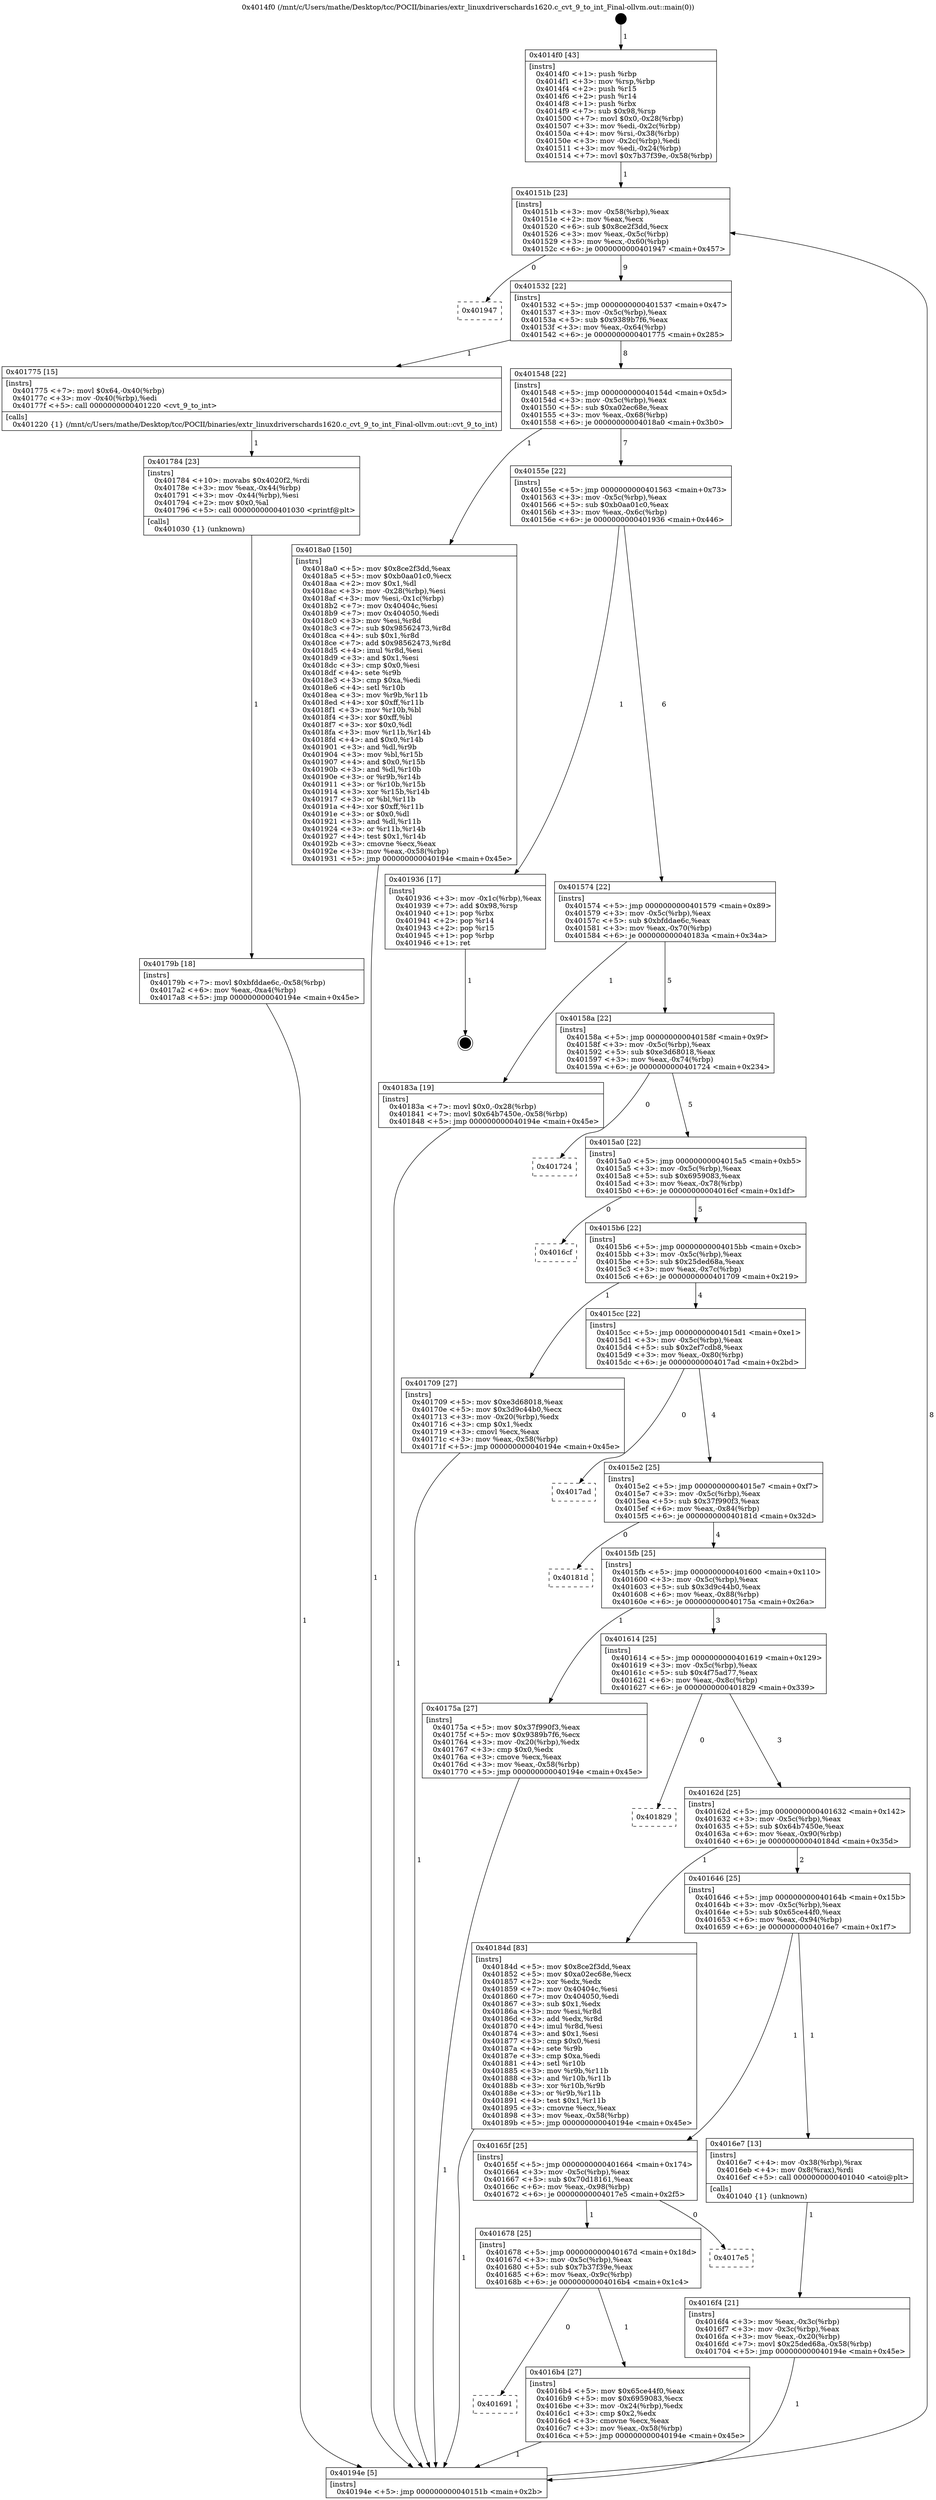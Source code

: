 digraph "0x4014f0" {
  label = "0x4014f0 (/mnt/c/Users/mathe/Desktop/tcc/POCII/binaries/extr_linuxdriverschards1620.c_cvt_9_to_int_Final-ollvm.out::main(0))"
  labelloc = "t"
  node[shape=record]

  Entry [label="",width=0.3,height=0.3,shape=circle,fillcolor=black,style=filled]
  "0x40151b" [label="{
     0x40151b [23]\l
     | [instrs]\l
     &nbsp;&nbsp;0x40151b \<+3\>: mov -0x58(%rbp),%eax\l
     &nbsp;&nbsp;0x40151e \<+2\>: mov %eax,%ecx\l
     &nbsp;&nbsp;0x401520 \<+6\>: sub $0x8ce2f3dd,%ecx\l
     &nbsp;&nbsp;0x401526 \<+3\>: mov %eax,-0x5c(%rbp)\l
     &nbsp;&nbsp;0x401529 \<+3\>: mov %ecx,-0x60(%rbp)\l
     &nbsp;&nbsp;0x40152c \<+6\>: je 0000000000401947 \<main+0x457\>\l
  }"]
  "0x401947" [label="{
     0x401947\l
  }", style=dashed]
  "0x401532" [label="{
     0x401532 [22]\l
     | [instrs]\l
     &nbsp;&nbsp;0x401532 \<+5\>: jmp 0000000000401537 \<main+0x47\>\l
     &nbsp;&nbsp;0x401537 \<+3\>: mov -0x5c(%rbp),%eax\l
     &nbsp;&nbsp;0x40153a \<+5\>: sub $0x9389b7f6,%eax\l
     &nbsp;&nbsp;0x40153f \<+3\>: mov %eax,-0x64(%rbp)\l
     &nbsp;&nbsp;0x401542 \<+6\>: je 0000000000401775 \<main+0x285\>\l
  }"]
  Exit [label="",width=0.3,height=0.3,shape=circle,fillcolor=black,style=filled,peripheries=2]
  "0x401775" [label="{
     0x401775 [15]\l
     | [instrs]\l
     &nbsp;&nbsp;0x401775 \<+7\>: movl $0x64,-0x40(%rbp)\l
     &nbsp;&nbsp;0x40177c \<+3\>: mov -0x40(%rbp),%edi\l
     &nbsp;&nbsp;0x40177f \<+5\>: call 0000000000401220 \<cvt_9_to_int\>\l
     | [calls]\l
     &nbsp;&nbsp;0x401220 \{1\} (/mnt/c/Users/mathe/Desktop/tcc/POCII/binaries/extr_linuxdriverschards1620.c_cvt_9_to_int_Final-ollvm.out::cvt_9_to_int)\l
  }"]
  "0x401548" [label="{
     0x401548 [22]\l
     | [instrs]\l
     &nbsp;&nbsp;0x401548 \<+5\>: jmp 000000000040154d \<main+0x5d\>\l
     &nbsp;&nbsp;0x40154d \<+3\>: mov -0x5c(%rbp),%eax\l
     &nbsp;&nbsp;0x401550 \<+5\>: sub $0xa02ec68e,%eax\l
     &nbsp;&nbsp;0x401555 \<+3\>: mov %eax,-0x68(%rbp)\l
     &nbsp;&nbsp;0x401558 \<+6\>: je 00000000004018a0 \<main+0x3b0\>\l
  }"]
  "0x40179b" [label="{
     0x40179b [18]\l
     | [instrs]\l
     &nbsp;&nbsp;0x40179b \<+7\>: movl $0xbfddae6c,-0x58(%rbp)\l
     &nbsp;&nbsp;0x4017a2 \<+6\>: mov %eax,-0xa4(%rbp)\l
     &nbsp;&nbsp;0x4017a8 \<+5\>: jmp 000000000040194e \<main+0x45e\>\l
  }"]
  "0x4018a0" [label="{
     0x4018a0 [150]\l
     | [instrs]\l
     &nbsp;&nbsp;0x4018a0 \<+5\>: mov $0x8ce2f3dd,%eax\l
     &nbsp;&nbsp;0x4018a5 \<+5\>: mov $0xb0aa01c0,%ecx\l
     &nbsp;&nbsp;0x4018aa \<+2\>: mov $0x1,%dl\l
     &nbsp;&nbsp;0x4018ac \<+3\>: mov -0x28(%rbp),%esi\l
     &nbsp;&nbsp;0x4018af \<+3\>: mov %esi,-0x1c(%rbp)\l
     &nbsp;&nbsp;0x4018b2 \<+7\>: mov 0x40404c,%esi\l
     &nbsp;&nbsp;0x4018b9 \<+7\>: mov 0x404050,%edi\l
     &nbsp;&nbsp;0x4018c0 \<+3\>: mov %esi,%r8d\l
     &nbsp;&nbsp;0x4018c3 \<+7\>: sub $0x98562473,%r8d\l
     &nbsp;&nbsp;0x4018ca \<+4\>: sub $0x1,%r8d\l
     &nbsp;&nbsp;0x4018ce \<+7\>: add $0x98562473,%r8d\l
     &nbsp;&nbsp;0x4018d5 \<+4\>: imul %r8d,%esi\l
     &nbsp;&nbsp;0x4018d9 \<+3\>: and $0x1,%esi\l
     &nbsp;&nbsp;0x4018dc \<+3\>: cmp $0x0,%esi\l
     &nbsp;&nbsp;0x4018df \<+4\>: sete %r9b\l
     &nbsp;&nbsp;0x4018e3 \<+3\>: cmp $0xa,%edi\l
     &nbsp;&nbsp;0x4018e6 \<+4\>: setl %r10b\l
     &nbsp;&nbsp;0x4018ea \<+3\>: mov %r9b,%r11b\l
     &nbsp;&nbsp;0x4018ed \<+4\>: xor $0xff,%r11b\l
     &nbsp;&nbsp;0x4018f1 \<+3\>: mov %r10b,%bl\l
     &nbsp;&nbsp;0x4018f4 \<+3\>: xor $0xff,%bl\l
     &nbsp;&nbsp;0x4018f7 \<+3\>: xor $0x0,%dl\l
     &nbsp;&nbsp;0x4018fa \<+3\>: mov %r11b,%r14b\l
     &nbsp;&nbsp;0x4018fd \<+4\>: and $0x0,%r14b\l
     &nbsp;&nbsp;0x401901 \<+3\>: and %dl,%r9b\l
     &nbsp;&nbsp;0x401904 \<+3\>: mov %bl,%r15b\l
     &nbsp;&nbsp;0x401907 \<+4\>: and $0x0,%r15b\l
     &nbsp;&nbsp;0x40190b \<+3\>: and %dl,%r10b\l
     &nbsp;&nbsp;0x40190e \<+3\>: or %r9b,%r14b\l
     &nbsp;&nbsp;0x401911 \<+3\>: or %r10b,%r15b\l
     &nbsp;&nbsp;0x401914 \<+3\>: xor %r15b,%r14b\l
     &nbsp;&nbsp;0x401917 \<+3\>: or %bl,%r11b\l
     &nbsp;&nbsp;0x40191a \<+4\>: xor $0xff,%r11b\l
     &nbsp;&nbsp;0x40191e \<+3\>: or $0x0,%dl\l
     &nbsp;&nbsp;0x401921 \<+3\>: and %dl,%r11b\l
     &nbsp;&nbsp;0x401924 \<+3\>: or %r11b,%r14b\l
     &nbsp;&nbsp;0x401927 \<+4\>: test $0x1,%r14b\l
     &nbsp;&nbsp;0x40192b \<+3\>: cmovne %ecx,%eax\l
     &nbsp;&nbsp;0x40192e \<+3\>: mov %eax,-0x58(%rbp)\l
     &nbsp;&nbsp;0x401931 \<+5\>: jmp 000000000040194e \<main+0x45e\>\l
  }"]
  "0x40155e" [label="{
     0x40155e [22]\l
     | [instrs]\l
     &nbsp;&nbsp;0x40155e \<+5\>: jmp 0000000000401563 \<main+0x73\>\l
     &nbsp;&nbsp;0x401563 \<+3\>: mov -0x5c(%rbp),%eax\l
     &nbsp;&nbsp;0x401566 \<+5\>: sub $0xb0aa01c0,%eax\l
     &nbsp;&nbsp;0x40156b \<+3\>: mov %eax,-0x6c(%rbp)\l
     &nbsp;&nbsp;0x40156e \<+6\>: je 0000000000401936 \<main+0x446\>\l
  }"]
  "0x401784" [label="{
     0x401784 [23]\l
     | [instrs]\l
     &nbsp;&nbsp;0x401784 \<+10\>: movabs $0x4020f2,%rdi\l
     &nbsp;&nbsp;0x40178e \<+3\>: mov %eax,-0x44(%rbp)\l
     &nbsp;&nbsp;0x401791 \<+3\>: mov -0x44(%rbp),%esi\l
     &nbsp;&nbsp;0x401794 \<+2\>: mov $0x0,%al\l
     &nbsp;&nbsp;0x401796 \<+5\>: call 0000000000401030 \<printf@plt\>\l
     | [calls]\l
     &nbsp;&nbsp;0x401030 \{1\} (unknown)\l
  }"]
  "0x401936" [label="{
     0x401936 [17]\l
     | [instrs]\l
     &nbsp;&nbsp;0x401936 \<+3\>: mov -0x1c(%rbp),%eax\l
     &nbsp;&nbsp;0x401939 \<+7\>: add $0x98,%rsp\l
     &nbsp;&nbsp;0x401940 \<+1\>: pop %rbx\l
     &nbsp;&nbsp;0x401941 \<+2\>: pop %r14\l
     &nbsp;&nbsp;0x401943 \<+2\>: pop %r15\l
     &nbsp;&nbsp;0x401945 \<+1\>: pop %rbp\l
     &nbsp;&nbsp;0x401946 \<+1\>: ret\l
  }"]
  "0x401574" [label="{
     0x401574 [22]\l
     | [instrs]\l
     &nbsp;&nbsp;0x401574 \<+5\>: jmp 0000000000401579 \<main+0x89\>\l
     &nbsp;&nbsp;0x401579 \<+3\>: mov -0x5c(%rbp),%eax\l
     &nbsp;&nbsp;0x40157c \<+5\>: sub $0xbfddae6c,%eax\l
     &nbsp;&nbsp;0x401581 \<+3\>: mov %eax,-0x70(%rbp)\l
     &nbsp;&nbsp;0x401584 \<+6\>: je 000000000040183a \<main+0x34a\>\l
  }"]
  "0x4016f4" [label="{
     0x4016f4 [21]\l
     | [instrs]\l
     &nbsp;&nbsp;0x4016f4 \<+3\>: mov %eax,-0x3c(%rbp)\l
     &nbsp;&nbsp;0x4016f7 \<+3\>: mov -0x3c(%rbp),%eax\l
     &nbsp;&nbsp;0x4016fa \<+3\>: mov %eax,-0x20(%rbp)\l
     &nbsp;&nbsp;0x4016fd \<+7\>: movl $0x25ded68a,-0x58(%rbp)\l
     &nbsp;&nbsp;0x401704 \<+5\>: jmp 000000000040194e \<main+0x45e\>\l
  }"]
  "0x40183a" [label="{
     0x40183a [19]\l
     | [instrs]\l
     &nbsp;&nbsp;0x40183a \<+7\>: movl $0x0,-0x28(%rbp)\l
     &nbsp;&nbsp;0x401841 \<+7\>: movl $0x64b7450e,-0x58(%rbp)\l
     &nbsp;&nbsp;0x401848 \<+5\>: jmp 000000000040194e \<main+0x45e\>\l
  }"]
  "0x40158a" [label="{
     0x40158a [22]\l
     | [instrs]\l
     &nbsp;&nbsp;0x40158a \<+5\>: jmp 000000000040158f \<main+0x9f\>\l
     &nbsp;&nbsp;0x40158f \<+3\>: mov -0x5c(%rbp),%eax\l
     &nbsp;&nbsp;0x401592 \<+5\>: sub $0xe3d68018,%eax\l
     &nbsp;&nbsp;0x401597 \<+3\>: mov %eax,-0x74(%rbp)\l
     &nbsp;&nbsp;0x40159a \<+6\>: je 0000000000401724 \<main+0x234\>\l
  }"]
  "0x4014f0" [label="{
     0x4014f0 [43]\l
     | [instrs]\l
     &nbsp;&nbsp;0x4014f0 \<+1\>: push %rbp\l
     &nbsp;&nbsp;0x4014f1 \<+3\>: mov %rsp,%rbp\l
     &nbsp;&nbsp;0x4014f4 \<+2\>: push %r15\l
     &nbsp;&nbsp;0x4014f6 \<+2\>: push %r14\l
     &nbsp;&nbsp;0x4014f8 \<+1\>: push %rbx\l
     &nbsp;&nbsp;0x4014f9 \<+7\>: sub $0x98,%rsp\l
     &nbsp;&nbsp;0x401500 \<+7\>: movl $0x0,-0x28(%rbp)\l
     &nbsp;&nbsp;0x401507 \<+3\>: mov %edi,-0x2c(%rbp)\l
     &nbsp;&nbsp;0x40150a \<+4\>: mov %rsi,-0x38(%rbp)\l
     &nbsp;&nbsp;0x40150e \<+3\>: mov -0x2c(%rbp),%edi\l
     &nbsp;&nbsp;0x401511 \<+3\>: mov %edi,-0x24(%rbp)\l
     &nbsp;&nbsp;0x401514 \<+7\>: movl $0x7b37f39e,-0x58(%rbp)\l
  }"]
  "0x401724" [label="{
     0x401724\l
  }", style=dashed]
  "0x4015a0" [label="{
     0x4015a0 [22]\l
     | [instrs]\l
     &nbsp;&nbsp;0x4015a0 \<+5\>: jmp 00000000004015a5 \<main+0xb5\>\l
     &nbsp;&nbsp;0x4015a5 \<+3\>: mov -0x5c(%rbp),%eax\l
     &nbsp;&nbsp;0x4015a8 \<+5\>: sub $0x6959083,%eax\l
     &nbsp;&nbsp;0x4015ad \<+3\>: mov %eax,-0x78(%rbp)\l
     &nbsp;&nbsp;0x4015b0 \<+6\>: je 00000000004016cf \<main+0x1df\>\l
  }"]
  "0x40194e" [label="{
     0x40194e [5]\l
     | [instrs]\l
     &nbsp;&nbsp;0x40194e \<+5\>: jmp 000000000040151b \<main+0x2b\>\l
  }"]
  "0x4016cf" [label="{
     0x4016cf\l
  }", style=dashed]
  "0x4015b6" [label="{
     0x4015b6 [22]\l
     | [instrs]\l
     &nbsp;&nbsp;0x4015b6 \<+5\>: jmp 00000000004015bb \<main+0xcb\>\l
     &nbsp;&nbsp;0x4015bb \<+3\>: mov -0x5c(%rbp),%eax\l
     &nbsp;&nbsp;0x4015be \<+5\>: sub $0x25ded68a,%eax\l
     &nbsp;&nbsp;0x4015c3 \<+3\>: mov %eax,-0x7c(%rbp)\l
     &nbsp;&nbsp;0x4015c6 \<+6\>: je 0000000000401709 \<main+0x219\>\l
  }"]
  "0x401691" [label="{
     0x401691\l
  }", style=dashed]
  "0x401709" [label="{
     0x401709 [27]\l
     | [instrs]\l
     &nbsp;&nbsp;0x401709 \<+5\>: mov $0xe3d68018,%eax\l
     &nbsp;&nbsp;0x40170e \<+5\>: mov $0x3d9c44b0,%ecx\l
     &nbsp;&nbsp;0x401713 \<+3\>: mov -0x20(%rbp),%edx\l
     &nbsp;&nbsp;0x401716 \<+3\>: cmp $0x1,%edx\l
     &nbsp;&nbsp;0x401719 \<+3\>: cmovl %ecx,%eax\l
     &nbsp;&nbsp;0x40171c \<+3\>: mov %eax,-0x58(%rbp)\l
     &nbsp;&nbsp;0x40171f \<+5\>: jmp 000000000040194e \<main+0x45e\>\l
  }"]
  "0x4015cc" [label="{
     0x4015cc [22]\l
     | [instrs]\l
     &nbsp;&nbsp;0x4015cc \<+5\>: jmp 00000000004015d1 \<main+0xe1\>\l
     &nbsp;&nbsp;0x4015d1 \<+3\>: mov -0x5c(%rbp),%eax\l
     &nbsp;&nbsp;0x4015d4 \<+5\>: sub $0x2ef7cdb8,%eax\l
     &nbsp;&nbsp;0x4015d9 \<+3\>: mov %eax,-0x80(%rbp)\l
     &nbsp;&nbsp;0x4015dc \<+6\>: je 00000000004017ad \<main+0x2bd\>\l
  }"]
  "0x4016b4" [label="{
     0x4016b4 [27]\l
     | [instrs]\l
     &nbsp;&nbsp;0x4016b4 \<+5\>: mov $0x65ce44f0,%eax\l
     &nbsp;&nbsp;0x4016b9 \<+5\>: mov $0x6959083,%ecx\l
     &nbsp;&nbsp;0x4016be \<+3\>: mov -0x24(%rbp),%edx\l
     &nbsp;&nbsp;0x4016c1 \<+3\>: cmp $0x2,%edx\l
     &nbsp;&nbsp;0x4016c4 \<+3\>: cmovne %ecx,%eax\l
     &nbsp;&nbsp;0x4016c7 \<+3\>: mov %eax,-0x58(%rbp)\l
     &nbsp;&nbsp;0x4016ca \<+5\>: jmp 000000000040194e \<main+0x45e\>\l
  }"]
  "0x4017ad" [label="{
     0x4017ad\l
  }", style=dashed]
  "0x4015e2" [label="{
     0x4015e2 [25]\l
     | [instrs]\l
     &nbsp;&nbsp;0x4015e2 \<+5\>: jmp 00000000004015e7 \<main+0xf7\>\l
     &nbsp;&nbsp;0x4015e7 \<+3\>: mov -0x5c(%rbp),%eax\l
     &nbsp;&nbsp;0x4015ea \<+5\>: sub $0x37f990f3,%eax\l
     &nbsp;&nbsp;0x4015ef \<+6\>: mov %eax,-0x84(%rbp)\l
     &nbsp;&nbsp;0x4015f5 \<+6\>: je 000000000040181d \<main+0x32d\>\l
  }"]
  "0x401678" [label="{
     0x401678 [25]\l
     | [instrs]\l
     &nbsp;&nbsp;0x401678 \<+5\>: jmp 000000000040167d \<main+0x18d\>\l
     &nbsp;&nbsp;0x40167d \<+3\>: mov -0x5c(%rbp),%eax\l
     &nbsp;&nbsp;0x401680 \<+5\>: sub $0x7b37f39e,%eax\l
     &nbsp;&nbsp;0x401685 \<+6\>: mov %eax,-0x9c(%rbp)\l
     &nbsp;&nbsp;0x40168b \<+6\>: je 00000000004016b4 \<main+0x1c4\>\l
  }"]
  "0x40181d" [label="{
     0x40181d\l
  }", style=dashed]
  "0x4015fb" [label="{
     0x4015fb [25]\l
     | [instrs]\l
     &nbsp;&nbsp;0x4015fb \<+5\>: jmp 0000000000401600 \<main+0x110\>\l
     &nbsp;&nbsp;0x401600 \<+3\>: mov -0x5c(%rbp),%eax\l
     &nbsp;&nbsp;0x401603 \<+5\>: sub $0x3d9c44b0,%eax\l
     &nbsp;&nbsp;0x401608 \<+6\>: mov %eax,-0x88(%rbp)\l
     &nbsp;&nbsp;0x40160e \<+6\>: je 000000000040175a \<main+0x26a\>\l
  }"]
  "0x4017e5" [label="{
     0x4017e5\l
  }", style=dashed]
  "0x40175a" [label="{
     0x40175a [27]\l
     | [instrs]\l
     &nbsp;&nbsp;0x40175a \<+5\>: mov $0x37f990f3,%eax\l
     &nbsp;&nbsp;0x40175f \<+5\>: mov $0x9389b7f6,%ecx\l
     &nbsp;&nbsp;0x401764 \<+3\>: mov -0x20(%rbp),%edx\l
     &nbsp;&nbsp;0x401767 \<+3\>: cmp $0x0,%edx\l
     &nbsp;&nbsp;0x40176a \<+3\>: cmove %ecx,%eax\l
     &nbsp;&nbsp;0x40176d \<+3\>: mov %eax,-0x58(%rbp)\l
     &nbsp;&nbsp;0x401770 \<+5\>: jmp 000000000040194e \<main+0x45e\>\l
  }"]
  "0x401614" [label="{
     0x401614 [25]\l
     | [instrs]\l
     &nbsp;&nbsp;0x401614 \<+5\>: jmp 0000000000401619 \<main+0x129\>\l
     &nbsp;&nbsp;0x401619 \<+3\>: mov -0x5c(%rbp),%eax\l
     &nbsp;&nbsp;0x40161c \<+5\>: sub $0x4f75ad77,%eax\l
     &nbsp;&nbsp;0x401621 \<+6\>: mov %eax,-0x8c(%rbp)\l
     &nbsp;&nbsp;0x401627 \<+6\>: je 0000000000401829 \<main+0x339\>\l
  }"]
  "0x40165f" [label="{
     0x40165f [25]\l
     | [instrs]\l
     &nbsp;&nbsp;0x40165f \<+5\>: jmp 0000000000401664 \<main+0x174\>\l
     &nbsp;&nbsp;0x401664 \<+3\>: mov -0x5c(%rbp),%eax\l
     &nbsp;&nbsp;0x401667 \<+5\>: sub $0x70d18161,%eax\l
     &nbsp;&nbsp;0x40166c \<+6\>: mov %eax,-0x98(%rbp)\l
     &nbsp;&nbsp;0x401672 \<+6\>: je 00000000004017e5 \<main+0x2f5\>\l
  }"]
  "0x401829" [label="{
     0x401829\l
  }", style=dashed]
  "0x40162d" [label="{
     0x40162d [25]\l
     | [instrs]\l
     &nbsp;&nbsp;0x40162d \<+5\>: jmp 0000000000401632 \<main+0x142\>\l
     &nbsp;&nbsp;0x401632 \<+3\>: mov -0x5c(%rbp),%eax\l
     &nbsp;&nbsp;0x401635 \<+5\>: sub $0x64b7450e,%eax\l
     &nbsp;&nbsp;0x40163a \<+6\>: mov %eax,-0x90(%rbp)\l
     &nbsp;&nbsp;0x401640 \<+6\>: je 000000000040184d \<main+0x35d\>\l
  }"]
  "0x4016e7" [label="{
     0x4016e7 [13]\l
     | [instrs]\l
     &nbsp;&nbsp;0x4016e7 \<+4\>: mov -0x38(%rbp),%rax\l
     &nbsp;&nbsp;0x4016eb \<+4\>: mov 0x8(%rax),%rdi\l
     &nbsp;&nbsp;0x4016ef \<+5\>: call 0000000000401040 \<atoi@plt\>\l
     | [calls]\l
     &nbsp;&nbsp;0x401040 \{1\} (unknown)\l
  }"]
  "0x40184d" [label="{
     0x40184d [83]\l
     | [instrs]\l
     &nbsp;&nbsp;0x40184d \<+5\>: mov $0x8ce2f3dd,%eax\l
     &nbsp;&nbsp;0x401852 \<+5\>: mov $0xa02ec68e,%ecx\l
     &nbsp;&nbsp;0x401857 \<+2\>: xor %edx,%edx\l
     &nbsp;&nbsp;0x401859 \<+7\>: mov 0x40404c,%esi\l
     &nbsp;&nbsp;0x401860 \<+7\>: mov 0x404050,%edi\l
     &nbsp;&nbsp;0x401867 \<+3\>: sub $0x1,%edx\l
     &nbsp;&nbsp;0x40186a \<+3\>: mov %esi,%r8d\l
     &nbsp;&nbsp;0x40186d \<+3\>: add %edx,%r8d\l
     &nbsp;&nbsp;0x401870 \<+4\>: imul %r8d,%esi\l
     &nbsp;&nbsp;0x401874 \<+3\>: and $0x1,%esi\l
     &nbsp;&nbsp;0x401877 \<+3\>: cmp $0x0,%esi\l
     &nbsp;&nbsp;0x40187a \<+4\>: sete %r9b\l
     &nbsp;&nbsp;0x40187e \<+3\>: cmp $0xa,%edi\l
     &nbsp;&nbsp;0x401881 \<+4\>: setl %r10b\l
     &nbsp;&nbsp;0x401885 \<+3\>: mov %r9b,%r11b\l
     &nbsp;&nbsp;0x401888 \<+3\>: and %r10b,%r11b\l
     &nbsp;&nbsp;0x40188b \<+3\>: xor %r10b,%r9b\l
     &nbsp;&nbsp;0x40188e \<+3\>: or %r9b,%r11b\l
     &nbsp;&nbsp;0x401891 \<+4\>: test $0x1,%r11b\l
     &nbsp;&nbsp;0x401895 \<+3\>: cmovne %ecx,%eax\l
     &nbsp;&nbsp;0x401898 \<+3\>: mov %eax,-0x58(%rbp)\l
     &nbsp;&nbsp;0x40189b \<+5\>: jmp 000000000040194e \<main+0x45e\>\l
  }"]
  "0x401646" [label="{
     0x401646 [25]\l
     | [instrs]\l
     &nbsp;&nbsp;0x401646 \<+5\>: jmp 000000000040164b \<main+0x15b\>\l
     &nbsp;&nbsp;0x40164b \<+3\>: mov -0x5c(%rbp),%eax\l
     &nbsp;&nbsp;0x40164e \<+5\>: sub $0x65ce44f0,%eax\l
     &nbsp;&nbsp;0x401653 \<+6\>: mov %eax,-0x94(%rbp)\l
     &nbsp;&nbsp;0x401659 \<+6\>: je 00000000004016e7 \<main+0x1f7\>\l
  }"]
  Entry -> "0x4014f0" [label=" 1"]
  "0x40151b" -> "0x401947" [label=" 0"]
  "0x40151b" -> "0x401532" [label=" 9"]
  "0x401936" -> Exit [label=" 1"]
  "0x401532" -> "0x401775" [label=" 1"]
  "0x401532" -> "0x401548" [label=" 8"]
  "0x4018a0" -> "0x40194e" [label=" 1"]
  "0x401548" -> "0x4018a0" [label=" 1"]
  "0x401548" -> "0x40155e" [label=" 7"]
  "0x40184d" -> "0x40194e" [label=" 1"]
  "0x40155e" -> "0x401936" [label=" 1"]
  "0x40155e" -> "0x401574" [label=" 6"]
  "0x40183a" -> "0x40194e" [label=" 1"]
  "0x401574" -> "0x40183a" [label=" 1"]
  "0x401574" -> "0x40158a" [label=" 5"]
  "0x40179b" -> "0x40194e" [label=" 1"]
  "0x40158a" -> "0x401724" [label=" 0"]
  "0x40158a" -> "0x4015a0" [label=" 5"]
  "0x401784" -> "0x40179b" [label=" 1"]
  "0x4015a0" -> "0x4016cf" [label=" 0"]
  "0x4015a0" -> "0x4015b6" [label=" 5"]
  "0x401775" -> "0x401784" [label=" 1"]
  "0x4015b6" -> "0x401709" [label=" 1"]
  "0x4015b6" -> "0x4015cc" [label=" 4"]
  "0x40175a" -> "0x40194e" [label=" 1"]
  "0x4015cc" -> "0x4017ad" [label=" 0"]
  "0x4015cc" -> "0x4015e2" [label=" 4"]
  "0x401709" -> "0x40194e" [label=" 1"]
  "0x4015e2" -> "0x40181d" [label=" 0"]
  "0x4015e2" -> "0x4015fb" [label=" 4"]
  "0x4016e7" -> "0x4016f4" [label=" 1"]
  "0x4015fb" -> "0x40175a" [label=" 1"]
  "0x4015fb" -> "0x401614" [label=" 3"]
  "0x40194e" -> "0x40151b" [label=" 8"]
  "0x401614" -> "0x401829" [label=" 0"]
  "0x401614" -> "0x40162d" [label=" 3"]
  "0x4016b4" -> "0x40194e" [label=" 1"]
  "0x40162d" -> "0x40184d" [label=" 1"]
  "0x40162d" -> "0x401646" [label=" 2"]
  "0x401678" -> "0x401691" [label=" 0"]
  "0x401646" -> "0x4016e7" [label=" 1"]
  "0x401646" -> "0x40165f" [label=" 1"]
  "0x4014f0" -> "0x40151b" [label=" 1"]
  "0x40165f" -> "0x4017e5" [label=" 0"]
  "0x40165f" -> "0x401678" [label=" 1"]
  "0x4016f4" -> "0x40194e" [label=" 1"]
  "0x401678" -> "0x4016b4" [label=" 1"]
}
